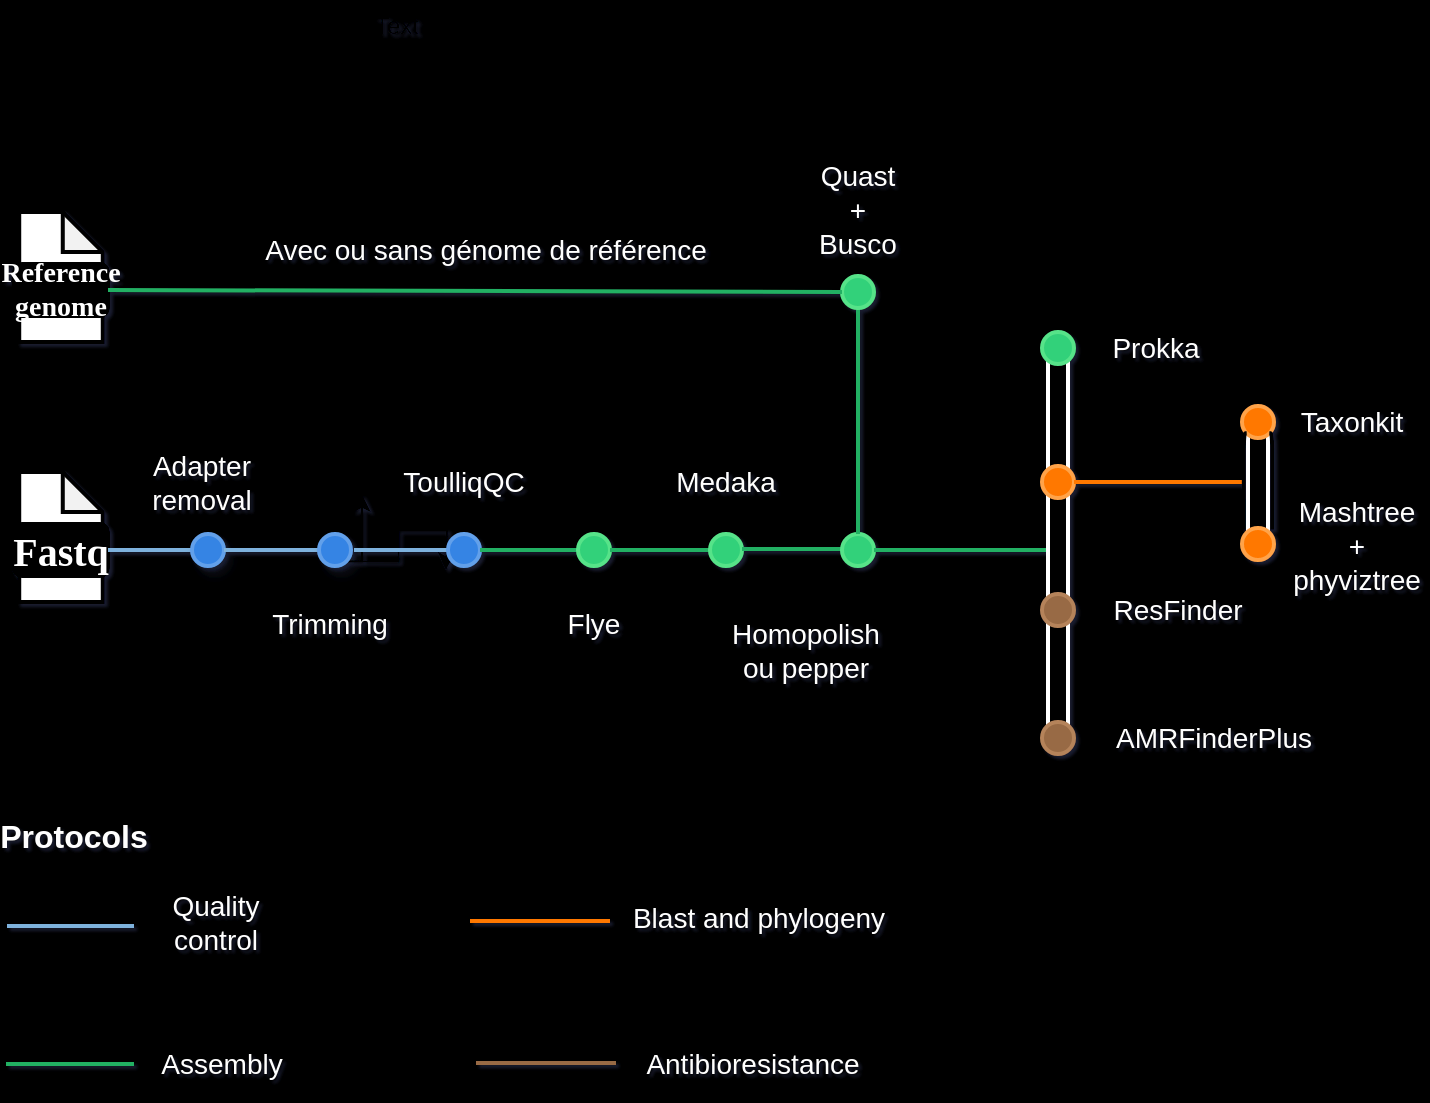 <mxfile version="24.7.1" type="github">
  <diagram name="Page-1" id="H4P7NE6pzufIGQPCW-qz">
    <mxGraphModel dx="1317" dy="615" grid="0" gridSize="10" guides="1" tooltips="1" connect="1" arrows="1" fold="1" page="1" pageScale="1" pageWidth="827" pageHeight="1169" background="#000000" math="0" shadow="1">
      <root>
        <mxCell id="0" />
        <mxCell id="1" parent="0" />
        <mxCell id="f0s2tuys1uaE-3mfgcDq-59" value="" style="group" parent="1" vertex="1" connectable="0">
          <mxGeometry x="18" y="675" width="47" height="65" as="geometry" />
        </mxCell>
        <mxCell id="f0s2tuys1uaE-3mfgcDq-60" value="" style="shape=note;whiteSpace=wrap;html=1;backgroundOutline=1;darkOpacity=0.05;rounded=1;size=20;strokeWidth=2;" parent="f0s2tuys1uaE-3mfgcDq-59" vertex="1">
          <mxGeometry x="2.611" width="41.778" height="65" as="geometry" />
        </mxCell>
        <mxCell id="f0s2tuys1uaE-3mfgcDq-61" value="&lt;font data-font-src=&quot;https://fonts.googleapis.com/css?family=Maven+Pro&quot; face=&quot;Maven Pro&quot; color=&quot;#ffffff&quot;&gt;&lt;b&gt;&lt;font style=&quot;font-size: 20px;&quot;&gt;Fastq&lt;/font&gt;&lt;/b&gt;&lt;/font&gt;" style="rounded=1;whiteSpace=wrap;html=1;strokeWidth=2;fillColor=#000000;" parent="f0s2tuys1uaE-3mfgcDq-59" vertex="1">
          <mxGeometry y="26" width="47" height="26" as="geometry" />
        </mxCell>
        <mxCell id="f0s2tuys1uaE-3mfgcDq-62" value="" style="endArrow=none;html=1;rounded=1;strokeWidth=2;strokeColor=#7EB2DD;entryX=1;entryY=0.5;entryDx=0;entryDy=0;" parent="1" source="f0s2tuys1uaE-3mfgcDq-63" target="f0s2tuys1uaE-3mfgcDq-61" edge="1">
          <mxGeometry width="50" height="50" relative="1" as="geometry">
            <mxPoint x="110" y="714" as="sourcePoint" />
            <mxPoint x="328" y="307" as="targetPoint" />
          </mxGeometry>
        </mxCell>
        <mxCell id="f0s2tuys1uaE-3mfgcDq-64" value="" style="endArrow=none;html=1;rounded=1;strokeWidth=2;strokeColor=#7EB2DD;entryX=1;entryY=0.5;entryDx=0;entryDy=0;" parent="1" target="f0s2tuys1uaE-3mfgcDq-63" edge="1">
          <mxGeometry width="50" height="50" relative="1" as="geometry">
            <mxPoint x="110" y="714" as="sourcePoint" />
            <mxPoint x="65" y="714" as="targetPoint" />
          </mxGeometry>
        </mxCell>
        <mxCell id="f0s2tuys1uaE-3mfgcDq-63" value="" style="ellipse;whiteSpace=wrap;html=1;aspect=fixed;rounded=1;rotation=90;strokeWidth=2;fillColor=#3584e4;strokeColor=#62A0EA;shadow=1;" parent="1" vertex="1">
          <mxGeometry x="107" y="706" width="16" height="16" as="geometry" />
        </mxCell>
        <mxCell id="f0s2tuys1uaE-3mfgcDq-66" value="&lt;font style=&quot;font-size: 14px;&quot; color=&quot;#ffffff&quot;&gt;Adapter removal&lt;/font&gt;" style="text;strokeColor=none;align=center;fillColor=none;html=1;verticalAlign=middle;whiteSpace=wrap;rounded=0;" parent="1" vertex="1">
          <mxGeometry x="81.5" y="665" width="60" height="30" as="geometry" />
        </mxCell>
        <mxCell id="f0s2tuys1uaE-3mfgcDq-67" value="" style="endArrow=none;html=1;rounded=1;strokeWidth=2;strokeColor=#7EB2DD;exitX=0.5;exitY=0;exitDx=0;exitDy=0;" parent="1" source="f0s2tuys1uaE-3mfgcDq-68" edge="1">
          <mxGeometry width="50" height="50" relative="1" as="geometry">
            <mxPoint x="138" y="718" as="sourcePoint" />
            <mxPoint x="176" y="714" as="targetPoint" />
            <Array as="points" />
          </mxGeometry>
        </mxCell>
        <mxCell id="f0s2tuys1uaE-3mfgcDq-69" value="" style="endArrow=none;html=1;rounded=1;strokeWidth=2;strokeColor=#7EB2DD;exitX=0.5;exitY=0;exitDx=0;exitDy=0;" parent="1" source="f0s2tuys1uaE-3mfgcDq-63" target="f0s2tuys1uaE-3mfgcDq-68" edge="1">
          <mxGeometry width="50" height="50" relative="1" as="geometry">
            <mxPoint x="119" y="714" as="sourcePoint" />
            <mxPoint x="176" y="714" as="targetPoint" />
            <Array as="points" />
          </mxGeometry>
        </mxCell>
        <mxCell id="f0s2tuys1uaE-3mfgcDq-70" style="edgeStyle=orthogonalEdgeStyle;rounded=0;orthogonalLoop=1;jettySize=auto;html=1;exitX=0;exitY=1;exitDx=0;exitDy=0;" parent="1" source="f0s2tuys1uaE-3mfgcDq-68" edge="1">
          <mxGeometry relative="1" as="geometry">
            <mxPoint x="234" y="724" as="targetPoint" />
          </mxGeometry>
        </mxCell>
        <mxCell id="f0s2tuys1uaE-3mfgcDq-71" style="edgeStyle=orthogonalEdgeStyle;rounded=0;orthogonalLoop=1;jettySize=auto;html=1;exitX=0;exitY=1;exitDx=0;exitDy=0;" parent="1" source="f0s2tuys1uaE-3mfgcDq-68" edge="1">
          <mxGeometry relative="1" as="geometry">
            <mxPoint x="192" y="686" as="targetPoint" />
          </mxGeometry>
        </mxCell>
        <mxCell id="f0s2tuys1uaE-3mfgcDq-68" value="" style="ellipse;whiteSpace=wrap;html=1;aspect=fixed;rounded=1;rotation=0;strokeWidth=2;fillColor=#3584e4;shadow=1;strokeColor=#62A0EA;gradientColor=none;gradientDirection=north;" parent="1" vertex="1">
          <mxGeometry x="170.5" y="706" width="16" height="16" as="geometry" />
        </mxCell>
        <mxCell id="f0s2tuys1uaE-3mfgcDq-74" value="&lt;font style=&quot;font-size: 14px;&quot; color=&quot;#ffffff&quot;&gt;Trimming&lt;/font&gt;" style="text;strokeColor=none;align=center;fillColor=none;html=1;verticalAlign=middle;whiteSpace=wrap;rounded=0;" parent="1" vertex="1">
          <mxGeometry x="146" y="736" width="60" height="30" as="geometry" />
        </mxCell>
        <mxCell id="f0s2tuys1uaE-3mfgcDq-75" value="" style="endArrow=none;html=1;rounded=1;strokeWidth=2;strokeColor=#7EB2DD;" parent="1" source="f0s2tuys1uaE-3mfgcDq-77" edge="1">
          <mxGeometry width="50" height="50" relative="1" as="geometry">
            <mxPoint x="188" y="714" as="sourcePoint" />
            <mxPoint x="247" y="714" as="targetPoint" />
          </mxGeometry>
        </mxCell>
        <mxCell id="f0s2tuys1uaE-3mfgcDq-78" value="" style="endArrow=none;html=1;rounded=1;strokeWidth=2;strokeColor=#7EB2DD;" parent="1" target="f0s2tuys1uaE-3mfgcDq-77" edge="1">
          <mxGeometry width="50" height="50" relative="1" as="geometry">
            <mxPoint x="188" y="714" as="sourcePoint" />
            <mxPoint x="247" y="714" as="targetPoint" />
          </mxGeometry>
        </mxCell>
        <mxCell id="f0s2tuys1uaE-3mfgcDq-77" value="" style="ellipse;whiteSpace=wrap;html=1;aspect=fixed;rounded=1;rotation=0;strokeWidth=2;fillColor=#3584e4;strokeColor=#62a0ea;" parent="1" vertex="1">
          <mxGeometry x="235" y="706" width="16" height="16" as="geometry" />
        </mxCell>
        <mxCell id="f0s2tuys1uaE-3mfgcDq-79" value="&lt;font style=&quot;font-size: 14px;&quot; color=&quot;#ffffff&quot;&gt;ToulliqQC&lt;/font&gt;" style="text;strokeColor=none;align=center;fillColor=none;html=1;verticalAlign=middle;whiteSpace=wrap;rounded=0;" parent="1" vertex="1">
          <mxGeometry x="213" y="665" width="60" height="30" as="geometry" />
        </mxCell>
        <mxCell id="f0s2tuys1uaE-3mfgcDq-80" value="" style="endArrow=none;html=1;rounded=1;strokeWidth=2;strokeColor=#24B064;exitX=1;exitY=0.5;exitDx=0;exitDy=0;entryX=0;entryY=0.5;entryDx=0;entryDy=0;" parent="1" source="f0s2tuys1uaE-3mfgcDq-77" target="f0s2tuys1uaE-3mfgcDq-83" edge="1">
          <mxGeometry width="50" height="50" relative="1" as="geometry">
            <mxPoint x="370" y="531" as="sourcePoint" />
            <mxPoint x="297" y="714" as="targetPoint" />
          </mxGeometry>
        </mxCell>
        <mxCell id="f0s2tuys1uaE-3mfgcDq-83" value="" style="ellipse;whiteSpace=wrap;html=1;aspect=fixed;rounded=1;rotation=0;strokeWidth=2;fillColor=#33d17a;strokeColor=#57e389;" parent="1" vertex="1">
          <mxGeometry x="300" y="706" width="16" height="16" as="geometry" />
        </mxCell>
        <mxCell id="f0s2tuys1uaE-3mfgcDq-84" value="&lt;font style=&quot;font-size: 14px;&quot; color=&quot;#ffffff&quot;&gt;Flye&lt;/font&gt;" style="text;strokeColor=none;align=center;fillColor=none;html=1;verticalAlign=middle;whiteSpace=wrap;rounded=0;" parent="1" vertex="1">
          <mxGeometry x="278" y="736" width="60" height="30" as="geometry" />
        </mxCell>
        <mxCell id="f0s2tuys1uaE-3mfgcDq-85" value="" style="endArrow=none;html=1;rounded=1;strokeWidth=2;strokeColor=#24B064;exitX=1;exitY=0.5;exitDx=0;exitDy=0;entryX=0;entryY=0.5;entryDx=0;entryDy=0;" parent="1" source="f0s2tuys1uaE-3mfgcDq-83" target="f0s2tuys1uaE-3mfgcDq-86" edge="1">
          <mxGeometry width="50" height="50" relative="1" as="geometry">
            <mxPoint x="370" y="651" as="sourcePoint" />
            <mxPoint x="354" y="714" as="targetPoint" />
          </mxGeometry>
        </mxCell>
        <mxCell id="f0s2tuys1uaE-3mfgcDq-86" value="" style="ellipse;whiteSpace=wrap;html=1;aspect=fixed;rounded=1;rotation=0;strokeWidth=2;fillColor=#33d17a;strokeColor=#57e389;" parent="1" vertex="1">
          <mxGeometry x="366" y="706" width="16" height="16" as="geometry" />
        </mxCell>
        <mxCell id="f0s2tuys1uaE-3mfgcDq-87" value="&lt;font style=&quot;font-size: 14px;&quot; color=&quot;#ffffff&quot;&gt;Medaka&lt;/font&gt;" style="text;strokeColor=none;align=center;fillColor=none;html=1;verticalAlign=middle;whiteSpace=wrap;rounded=0;" parent="1" vertex="1">
          <mxGeometry x="344" y="665" width="60" height="30" as="geometry" />
        </mxCell>
        <mxCell id="fkLiBk1pGBz07GGvYYkv-2" value="" style="endArrow=none;html=1;rounded=1;strokeWidth=2;strokeColor=#24B064;exitX=1;exitY=0.5;exitDx=0;exitDy=0;entryX=0;entryY=0.5;entryDx=0;entryDy=0;" edge="1" parent="1">
          <mxGeometry width="50" height="50" relative="1" as="geometry">
            <mxPoint x="382" y="713.5" as="sourcePoint" />
            <mxPoint x="432" y="713.5" as="targetPoint" />
          </mxGeometry>
        </mxCell>
        <mxCell id="fkLiBk1pGBz07GGvYYkv-5" value="Text" style="text;html=1;align=center;verticalAlign=middle;resizable=0;points=[];autosize=1;strokeColor=none;fillColor=none;" vertex="1" parent="1">
          <mxGeometry x="189" y="439" width="40" height="26" as="geometry" />
        </mxCell>
        <mxCell id="fkLiBk1pGBz07GGvYYkv-6" value="" style="ellipse;whiteSpace=wrap;html=1;aspect=fixed;rounded=1;rotation=0;strokeWidth=2;fillColor=#33d17a;strokeColor=#57E389;" vertex="1" parent="1">
          <mxGeometry x="432" y="706" width="16" height="16" as="geometry" />
        </mxCell>
        <mxCell id="fkLiBk1pGBz07GGvYYkv-7" value="&lt;div&gt;&lt;font style=&quot;font-size: 14px;&quot; color=&quot;#ffffff&quot;&gt;Homopolish ou pepper&lt;/font&gt;&lt;/div&gt;" style="text;strokeColor=none;align=center;fillColor=none;html=1;verticalAlign=middle;whiteSpace=wrap;rounded=0;" vertex="1" parent="1">
          <mxGeometry x="384" y="749" width="60" height="30" as="geometry" />
        </mxCell>
        <mxCell id="fkLiBk1pGBz07GGvYYkv-9" value="" style="group" vertex="1" connectable="0" parent="1">
          <mxGeometry x="18" y="545" width="47" height="65" as="geometry" />
        </mxCell>
        <mxCell id="fkLiBk1pGBz07GGvYYkv-10" value="" style="shape=note;whiteSpace=wrap;html=1;backgroundOutline=1;darkOpacity=0.05;rounded=1;size=20;strokeWidth=2;" vertex="1" parent="fkLiBk1pGBz07GGvYYkv-9">
          <mxGeometry x="2.611" width="41.778" height="65" as="geometry" />
        </mxCell>
        <mxCell id="fkLiBk1pGBz07GGvYYkv-11" value="&lt;div align=&quot;center&quot;&gt;&lt;font style=&quot;font-size: 14px;&quot; color=&quot;#ffffff&quot; face=&quot;Maven Pro&quot;&gt;&lt;b&gt;Reference genome&lt;/b&gt;&lt;/font&gt;&lt;br&gt;&lt;/div&gt;" style="rounded=1;whiteSpace=wrap;html=1;strokeWidth=2;fillColor=#000000;align=center;" vertex="1" parent="fkLiBk1pGBz07GGvYYkv-9">
          <mxGeometry y="26" width="47" height="26" as="geometry" />
        </mxCell>
        <mxCell id="fkLiBk1pGBz07GGvYYkv-12" value="" style="endArrow=none;html=1;rounded=1;strokeWidth=2;strokeColor=#24B064;entryX=0.5;entryY=0;entryDx=0;entryDy=0;exitX=0.5;exitY=1;exitDx=0;exitDy=0;" edge="1" parent="1" source="fkLiBk1pGBz07GGvYYkv-14" target="fkLiBk1pGBz07GGvYYkv-6">
          <mxGeometry width="50" height="50" relative="1" as="geometry">
            <mxPoint x="440" y="595" as="sourcePoint" />
            <mxPoint x="465" y="657" as="targetPoint" />
          </mxGeometry>
        </mxCell>
        <mxCell id="fkLiBk1pGBz07GGvYYkv-14" value="" style="ellipse;whiteSpace=wrap;html=1;aspect=fixed;rounded=1;rotation=0;strokeWidth=2;fillColor=#33d17a;strokeColor=#57e389;" vertex="1" parent="1">
          <mxGeometry x="432" y="577" width="16" height="16" as="geometry" />
        </mxCell>
        <mxCell id="fkLiBk1pGBz07GGvYYkv-15" value="&lt;font style=&quot;font-size: 14px;&quot; color=&quot;#ffffff&quot;&gt;Quast &lt;br&gt;+ &lt;br&gt;Busco&lt;br&gt;&lt;/font&gt;" style="text;strokeColor=none;align=center;fillColor=none;html=1;verticalAlign=middle;whiteSpace=wrap;rounded=0;" vertex="1" parent="1">
          <mxGeometry x="410" y="529" width="60" height="30" as="geometry" />
        </mxCell>
        <mxCell id="fkLiBk1pGBz07GGvYYkv-16" value="" style="endArrow=none;html=1;rounded=1;strokeWidth=2;strokeColor=#24B064;entryX=0;entryY=0.5;entryDx=0;entryDy=0;exitX=1;exitY=0.5;exitDx=0;exitDy=0;" edge="1" parent="1" source="fkLiBk1pGBz07GGvYYkv-11" target="fkLiBk1pGBz07GGvYYkv-14">
          <mxGeometry width="50" height="50" relative="1" as="geometry">
            <mxPoint x="81" y="585" as="sourcePoint" />
            <mxPoint x="284" y="635" as="targetPoint" />
          </mxGeometry>
        </mxCell>
        <mxCell id="fkLiBk1pGBz07GGvYYkv-17" value="&lt;font style=&quot;font-size: 14px;&quot; color=&quot;#ffffff&quot;&gt;Avec ou sans génome de référence&lt;br&gt;&lt;/font&gt;" style="text;strokeColor=none;align=center;fillColor=none;html=1;verticalAlign=middle;whiteSpace=wrap;rounded=0;" vertex="1" parent="1">
          <mxGeometry x="126" y="549" width="256" height="30" as="geometry" />
        </mxCell>
        <mxCell id="fkLiBk1pGBz07GGvYYkv-23" value="" style="endArrow=none;html=1;rounded=1;strokeWidth=2;strokeColor=#24B064;exitX=1;exitY=0.5;exitDx=0;exitDy=0;" edge="1" parent="1" source="fkLiBk1pGBz07GGvYYkv-6">
          <mxGeometry width="50" height="50" relative="1" as="geometry">
            <mxPoint x="458" y="723.5" as="sourcePoint" />
            <mxPoint x="535" y="714" as="targetPoint" />
          </mxGeometry>
        </mxCell>
        <mxCell id="fkLiBk1pGBz07GGvYYkv-57" value="" style="rounded=0;whiteSpace=wrap;html=1;strokeColor=#FFFFFF;strokeWidth=2;fillColor=#000000;" vertex="1" parent="1">
          <mxGeometry x="535" y="610" width="10" height="202" as="geometry" />
        </mxCell>
        <mxCell id="fkLiBk1pGBz07GGvYYkv-59" value="" style="ellipse;whiteSpace=wrap;html=1;aspect=fixed;rounded=1;rotation=0;strokeWidth=2;fillColor=#33d17a;strokeColor=#57E389;" vertex="1" parent="1">
          <mxGeometry x="532" y="605" width="16" height="16" as="geometry" />
        </mxCell>
        <mxCell id="fkLiBk1pGBz07GGvYYkv-60" value="" style="ellipse;whiteSpace=wrap;html=1;aspect=fixed;rounded=1;rotation=0;strokeWidth=2;fillColor=#FF7800;strokeColor=#FFA348;" vertex="1" parent="1">
          <mxGeometry x="532" y="672" width="16" height="16" as="geometry" />
        </mxCell>
        <mxCell id="fkLiBk1pGBz07GGvYYkv-61" value="" style="ellipse;whiteSpace=wrap;html=1;aspect=fixed;rounded=1;rotation=0;strokeWidth=2;fillColor=#986A44;strokeColor=#B5835A;" vertex="1" parent="1">
          <mxGeometry x="532" y="800" width="16" height="16" as="geometry" />
        </mxCell>
        <mxCell id="fkLiBk1pGBz07GGvYYkv-63" value="" style="ellipse;whiteSpace=wrap;html=1;aspect=fixed;rounded=1;rotation=0;strokeWidth=2;fillColor=#986A44;strokeColor=#B5835A;" vertex="1" parent="1">
          <mxGeometry x="532" y="736" width="16" height="16" as="geometry" />
        </mxCell>
        <mxCell id="fkLiBk1pGBz07GGvYYkv-68" value="&lt;font style=&quot;font-size: 14px;&quot; color=&quot;#ffffff&quot;&gt;Prokka&lt;/font&gt;" style="text;strokeColor=none;align=center;fillColor=none;html=1;verticalAlign=middle;whiteSpace=wrap;rounded=0;" vertex="1" parent="1">
          <mxGeometry x="559" y="598" width="60" height="30" as="geometry" />
        </mxCell>
        <mxCell id="fkLiBk1pGBz07GGvYYkv-69" value="" style="endArrow=none;html=1;rounded=1;strokeWidth=2;strokeColor=#FF7800;exitX=1;exitY=0.5;exitDx=0;exitDy=0;" edge="1" parent="1" source="fkLiBk1pGBz07GGvYYkv-60">
          <mxGeometry width="50" height="50" relative="1" as="geometry">
            <mxPoint x="588" y="688" as="sourcePoint" />
            <mxPoint x="633" y="680" as="targetPoint" />
            <Array as="points">
              <mxPoint x="585" y="680" />
            </Array>
          </mxGeometry>
        </mxCell>
        <mxCell id="fkLiBk1pGBz07GGvYYkv-70" value="&lt;font style=&quot;font-size: 14px;&quot; color=&quot;#ffffff&quot;&gt;ResFinder&lt;/font&gt;" style="text;strokeColor=none;align=center;fillColor=none;html=1;verticalAlign=middle;whiteSpace=wrap;rounded=0;" vertex="1" parent="1">
          <mxGeometry x="570" y="729" width="60" height="30" as="geometry" />
        </mxCell>
        <mxCell id="fkLiBk1pGBz07GGvYYkv-71" value="&lt;font style=&quot;font-size: 14px;&quot; color=&quot;#ffffff&quot;&gt;AMRFinderPlus&lt;/font&gt;" style="text;strokeColor=none;align=center;fillColor=none;html=1;verticalAlign=middle;whiteSpace=wrap;rounded=0;" vertex="1" parent="1">
          <mxGeometry x="588" y="793" width="60" height="30" as="geometry" />
        </mxCell>
        <mxCell id="fkLiBk1pGBz07GGvYYkv-72" value="" style="group" vertex="1" connectable="0" parent="1">
          <mxGeometry x="630" y="654" width="20" height="67" as="geometry" />
        </mxCell>
        <mxCell id="fkLiBk1pGBz07GGvYYkv-77" value="" style="rounded=0;whiteSpace=wrap;html=1;strokeColor=#FFFFFF;strokeWidth=2;fillColor=#000000;" vertex="1" parent="fkLiBk1pGBz07GGvYYkv-72">
          <mxGeometry x="5" y="-3" width="10" height="54" as="geometry" />
        </mxCell>
        <mxCell id="fkLiBk1pGBz07GGvYYkv-78" value="" style="ellipse;whiteSpace=wrap;html=1;aspect=fixed;rounded=1;rotation=0;strokeWidth=2;fillColor=#FF7800;strokeColor=#FFA348;" vertex="1" parent="fkLiBk1pGBz07GGvYYkv-72">
          <mxGeometry x="2" y="49" width="16" height="16" as="geometry" />
        </mxCell>
        <mxCell id="fkLiBk1pGBz07GGvYYkv-73" value="" style="ellipse;whiteSpace=wrap;html=1;aspect=fixed;rounded=1;rotation=0;strokeWidth=2;fillColor=#FF7800;strokeColor=#FFA348;" vertex="1" parent="1">
          <mxGeometry x="632" y="642" width="16" height="16" as="geometry" />
        </mxCell>
        <mxCell id="fkLiBk1pGBz07GGvYYkv-75" style="edgeStyle=orthogonalEdgeStyle;rounded=1;orthogonalLoop=1;jettySize=auto;html=1;exitX=0;exitY=1;exitDx=0;exitDy=0;entryX=0;entryY=0;entryDx=0;entryDy=0;strokeWidth=2;endArrow=none;endFill=0;" edge="1" parent="1" source="fkLiBk1pGBz07GGvYYkv-73">
          <mxGeometry relative="1" as="geometry">
            <mxPoint x="632.929" y="703.929" as="targetPoint" />
            <Array as="points">
              <mxPoint x="633" y="656" />
            </Array>
          </mxGeometry>
        </mxCell>
        <mxCell id="fkLiBk1pGBz07GGvYYkv-76" style="edgeStyle=orthogonalEdgeStyle;rounded=1;orthogonalLoop=1;jettySize=auto;html=1;exitX=1;exitY=1;exitDx=0;exitDy=0;entryX=1;entryY=0;entryDx=0;entryDy=0;endArrow=none;endFill=0;strokeWidth=2;" edge="1" parent="1" source="fkLiBk1pGBz07GGvYYkv-73">
          <mxGeometry relative="1" as="geometry">
            <mxPoint x="647.071" y="703.929" as="targetPoint" />
            <Array as="points">
              <mxPoint x="647" y="656" />
            </Array>
          </mxGeometry>
        </mxCell>
        <mxCell id="fkLiBk1pGBz07GGvYYkv-80" value="&lt;font style=&quot;font-size: 14px;&quot; color=&quot;#ffffff&quot;&gt;Taxonkit&lt;/font&gt;" style="text;strokeColor=none;align=center;fillColor=none;html=1;verticalAlign=middle;whiteSpace=wrap;rounded=0;" vertex="1" parent="1">
          <mxGeometry x="657" y="635" width="60" height="30" as="geometry" />
        </mxCell>
        <mxCell id="fkLiBk1pGBz07GGvYYkv-81" value="&lt;font style=&quot;font-size: 14px;&quot; color=&quot;#ffffff&quot;&gt;Mashtree + phyviztree&lt;br&gt;&lt;/font&gt;" style="text;strokeColor=none;align=center;fillColor=none;html=1;verticalAlign=middle;whiteSpace=wrap;rounded=0;" vertex="1" parent="1">
          <mxGeometry x="659" y="696" width="61" height="31" as="geometry" />
        </mxCell>
        <mxCell id="fkLiBk1pGBz07GGvYYkv-83" value="&lt;font style=&quot;font-size: 16px;&quot; color=&quot;#ffffff&quot;&gt;&lt;b&gt;Protocols&lt;/b&gt;&lt;/font&gt;" style="text;strokeColor=none;align=center;fillColor=none;html=1;verticalAlign=middle;whiteSpace=wrap;rounded=0;" vertex="1" parent="1">
          <mxGeometry x="18" y="842" width="60" height="30" as="geometry" />
        </mxCell>
        <mxCell id="fkLiBk1pGBz07GGvYYkv-84" value="" style="endArrow=none;html=1;rounded=1;strokeWidth=2;strokeColor=#7EB2DD;" edge="1" parent="1">
          <mxGeometry width="50" height="50" relative="1" as="geometry">
            <mxPoint x="78" y="902" as="sourcePoint" />
            <mxPoint x="14.5" y="902" as="targetPoint" />
          </mxGeometry>
        </mxCell>
        <mxCell id="fkLiBk1pGBz07GGvYYkv-85" value="" style="endArrow=none;html=1;rounded=1;strokeWidth=2;strokeColor=#24B064;exitX=1;exitY=0.5;exitDx=0;exitDy=0;" edge="1" parent="1">
          <mxGeometry width="50" height="50" relative="1" as="geometry">
            <mxPoint x="14" y="971" as="sourcePoint" />
            <mxPoint x="78" y="971" as="targetPoint" />
          </mxGeometry>
        </mxCell>
        <mxCell id="fkLiBk1pGBz07GGvYYkv-87" value="" style="endArrow=none;html=1;rounded=1;strokeWidth=2;strokeColor=#FF7800;" edge="1" parent="1">
          <mxGeometry width="50" height="50" relative="1" as="geometry">
            <mxPoint x="246" y="899.5" as="sourcePoint" />
            <mxPoint x="316" y="899.5" as="targetPoint" />
            <Array as="points">
              <mxPoint x="291" y="899.5" />
            </Array>
          </mxGeometry>
        </mxCell>
        <mxCell id="fkLiBk1pGBz07GGvYYkv-88" value="" style="endArrow=none;html=1;rounded=1;strokeWidth=2;strokeColor=#986A44;" edge="1" parent="1">
          <mxGeometry width="50" height="50" relative="1" as="geometry">
            <mxPoint x="249" y="970.5" as="sourcePoint" />
            <mxPoint x="319" y="970.5" as="targetPoint" />
            <Array as="points">
              <mxPoint x="294" y="970.5" />
            </Array>
          </mxGeometry>
        </mxCell>
        <mxCell id="fkLiBk1pGBz07GGvYYkv-89" value="&lt;font style=&quot;font-size: 14px;&quot; color=&quot;#ffffff&quot;&gt;Quality control&lt;br&gt;&lt;/font&gt;" style="text;strokeColor=none;align=center;fillColor=none;html=1;verticalAlign=middle;whiteSpace=wrap;rounded=0;" vertex="1" parent="1">
          <mxGeometry x="89" y="885" width="60" height="30" as="geometry" />
        </mxCell>
        <mxCell id="fkLiBk1pGBz07GGvYYkv-90" value="&lt;font style=&quot;font-size: 14px;&quot; color=&quot;#ffffff&quot;&gt;Assembly&lt;/font&gt;" style="text;strokeColor=none;align=center;fillColor=none;html=1;verticalAlign=middle;whiteSpace=wrap;rounded=0;" vertex="1" parent="1">
          <mxGeometry x="92" y="956" width="60" height="30" as="geometry" />
        </mxCell>
        <mxCell id="fkLiBk1pGBz07GGvYYkv-91" value="&lt;font style=&quot;font-size: 14px;&quot; color=&quot;#ffffff&quot;&gt;Blast and phylogeny&lt;br&gt;&lt;/font&gt;" style="text;strokeColor=none;align=center;fillColor=none;html=1;verticalAlign=middle;whiteSpace=wrap;rounded=0;" vertex="1" parent="1">
          <mxGeometry x="324" y="883" width="133" height="30" as="geometry" />
        </mxCell>
        <mxCell id="fkLiBk1pGBz07GGvYYkv-92" value="&lt;font style=&quot;font-size: 14px;&quot; color=&quot;#ffffff&quot;&gt;Antibioresistance&lt;/font&gt;" style="text;strokeColor=none;align=center;fillColor=none;html=1;verticalAlign=middle;whiteSpace=wrap;rounded=0;" vertex="1" parent="1">
          <mxGeometry x="321" y="956" width="133" height="30" as="geometry" />
        </mxCell>
      </root>
    </mxGraphModel>
  </diagram>
</mxfile>
